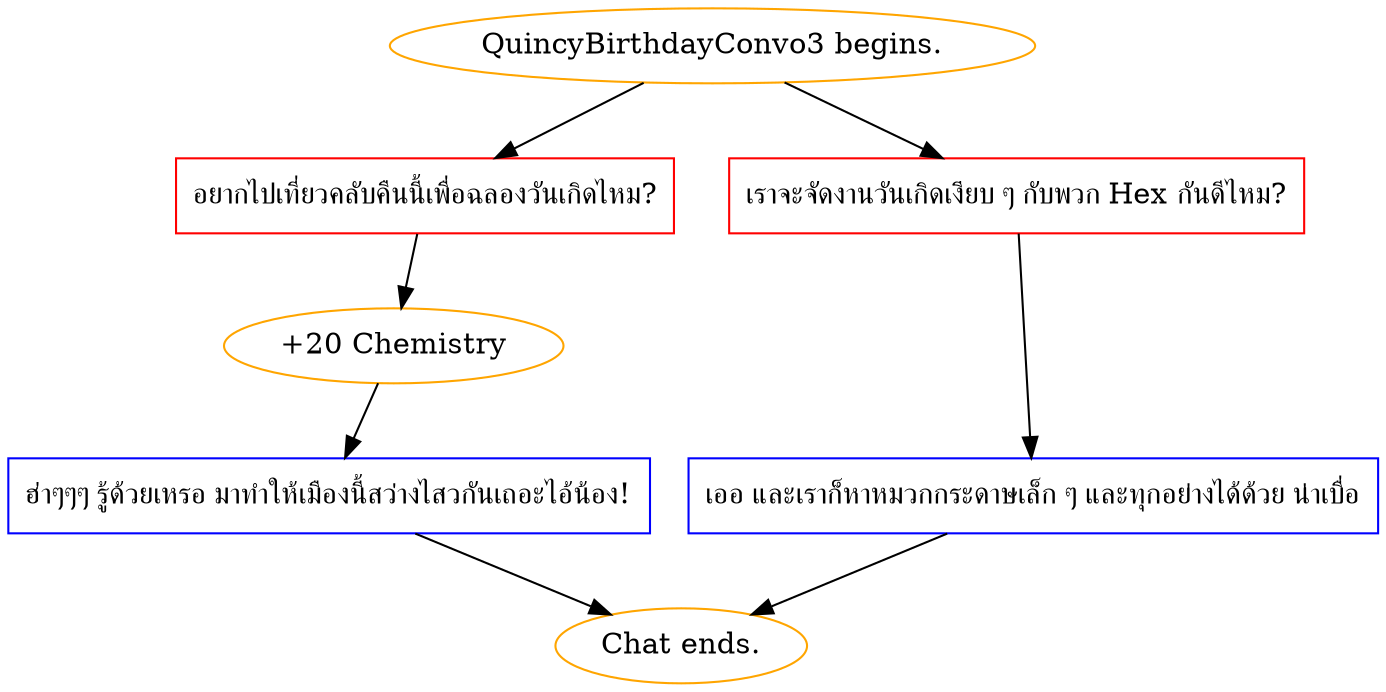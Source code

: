 digraph {
	"QuincyBirthdayConvo3 begins." [color=orange];
		"QuincyBirthdayConvo3 begins." -> j2661388442;
		"QuincyBirthdayConvo3 begins." -> j25197499;
	j2661388442 [label="อยากไปเที่ยวคลับคืนนี้เพื่อฉลองวันเกิดไหม?",shape=box,color=red];
		j2661388442 -> j1753198768;
	j25197499 [label="เราจะจัดงานวันเกิดเงียบ ๆ กับพวก Hex กันดีไหม?",shape=box,color=red];
		j25197499 -> j756984383;
	j1753198768 [label="+20 Chemistry",color=orange];
		j1753198768 -> j4050020751;
	j756984383 [label="เออ และเราก็หาหมวกกระดาษเล็ก ๆ และทุกอย่างได้ด้วย น่าเบื่อ",shape=box,color=blue];
		j756984383 -> "Chat ends.";
	j4050020751 [label="ฮ่าๆๆๆ รู้ด้วยเหรอ มาทำให้เมืองนี้สว่างไสวกันเถอะไอ้น้อง!",shape=box,color=blue];
		j4050020751 -> "Chat ends.";
	"Chat ends." [color=orange];
}